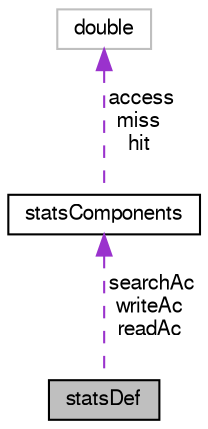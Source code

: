 digraph "statsDef"
{
  bgcolor="transparent";
  edge [fontname="FreeSans",fontsize="10",labelfontname="FreeSans",labelfontsize="10"];
  node [fontname="FreeSans",fontsize="10",shape=record];
  Node1 [label="statsDef",height=0.2,width=0.4,color="black", fillcolor="grey75", style="filled", fontcolor="black"];
  Node2 -> Node1 [dir="back",color="darkorchid3",fontsize="10",style="dashed",label=" searchAc\nwriteAc\nreadAc" ,fontname="FreeSans"];
  Node2 [label="statsComponents",height=0.2,width=0.4,color="black",URL="$classstatsComponents.html"];
  Node3 -> Node2 [dir="back",color="darkorchid3",fontsize="10",style="dashed",label=" access\nmiss\nhit" ,fontname="FreeSans"];
  Node3 [label="double",height=0.2,width=0.4,color="grey75"];
}

